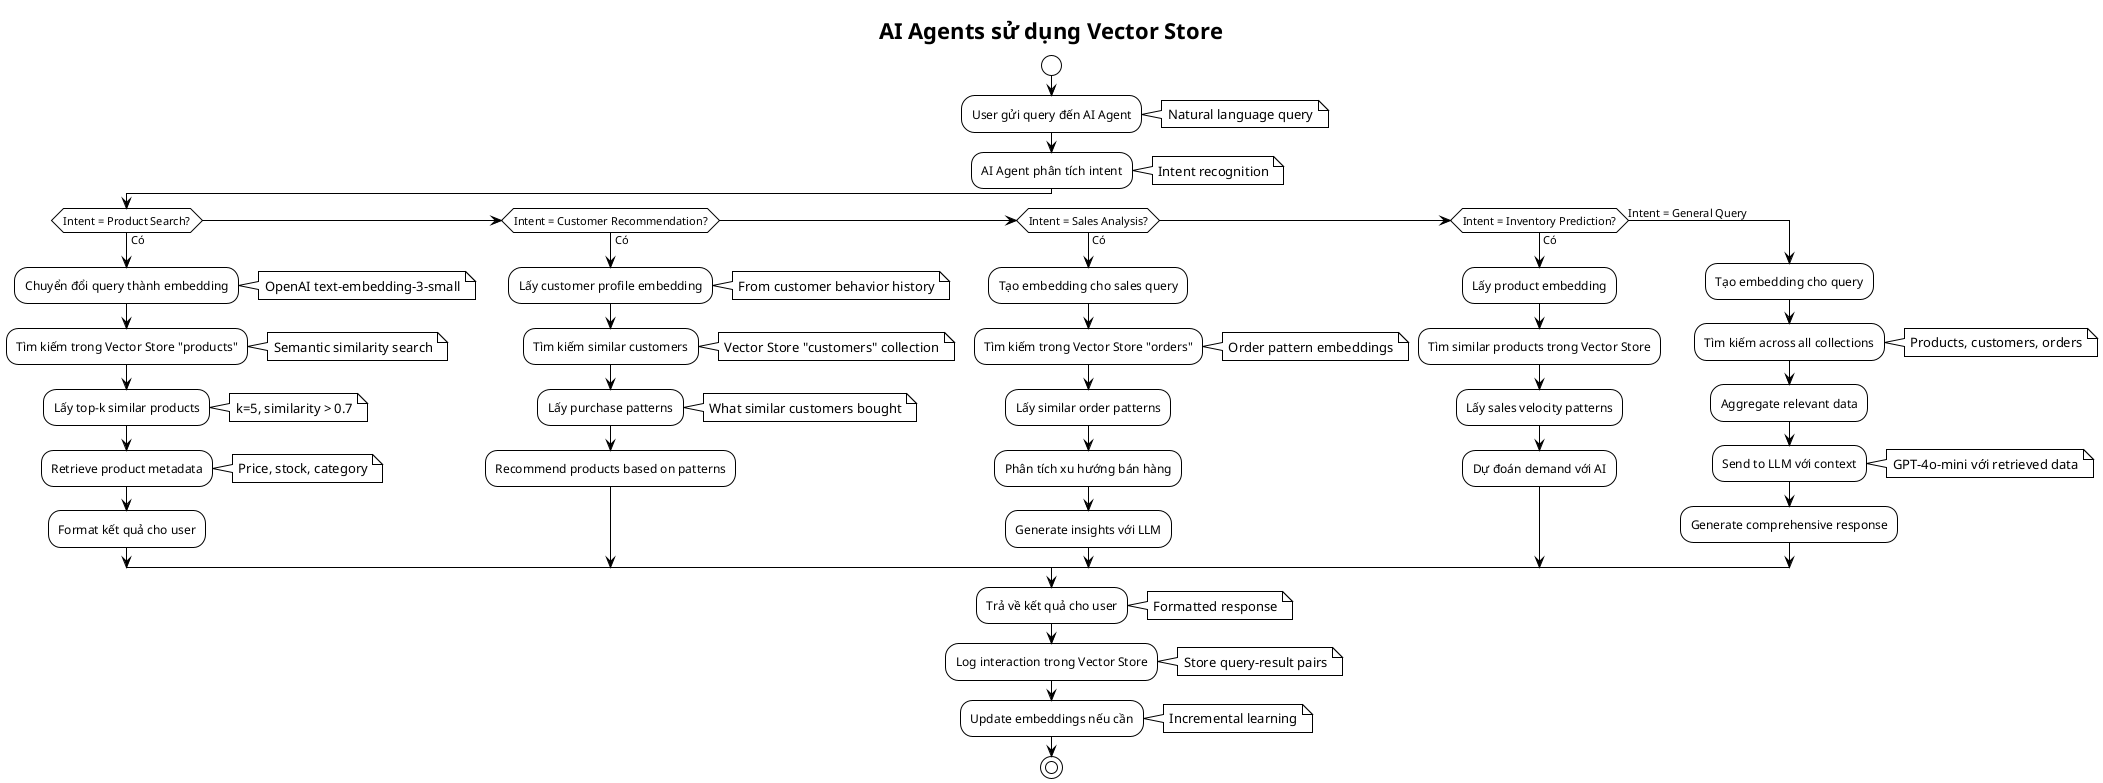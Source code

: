 @startuml AI Agents với Vector Store Flow
!theme plain
title AI Agents sử dụng Vector Store

start

:User gửi query đến AI Agent;
note right: Natural language query

:AI Agent phân tích intent;
note right: Intent recognition

if (Intent = Product Search?) then (Có)
    :Chuyển đổi query thành embedding;
    note right: OpenAI text-embedding-3-small
    
    :Tìm kiếm trong Vector Store "products";
    note right: Semantic similarity search
    
    :Lấy top-k similar products;
    note right: k=5, similarity > 0.7
    
    :Retrieve product metadata;
    note right: Price, stock, category
    
    :Format kết quả cho user;
    
elseif (Intent = Customer Recommendation?) then (Có)
    :Lấy customer profile embedding;
    note right: From customer behavior history
    
    :Tìm kiếm similar customers;
    note right: Vector Store "customers" collection
    
    :Lấy purchase patterns;
    note right: What similar customers bought
    
    :Recommend products based on patterns;
    
elseif (Intent = Sales Analysis?) then (Có)
    :Tạo embedding cho sales query;
    
    :Tìm kiếm trong Vector Store "orders";
    note right: Order pattern embeddings
    
    :Lấy similar order patterns;
    
    :Phân tích xu hướng bán hàng;
    
    :Generate insights với LLM;
    
elseif (Intent = Inventory Prediction?) then (Có)
    :Lấy product embedding;
    
    :Tìm similar products trong Vector Store;
    
    :Lấy sales velocity patterns;
    
    :Dự đoán demand với AI;
    
else (Intent = General Query)
    :Tạo embedding cho query;
    
    :Tìm kiếm across all collections;
    note right: Products, customers, orders
    
    :Aggregate relevant data;
    
    :Send to LLM với context;
    note right: GPT-4o-mini với retrieved data
    
    :Generate comprehensive response;
endif

:Trả về kết quả cho user;
note right: Formatted response

:Log interaction trong Vector Store;
note right: Store query-result pairs

:Update embeddings nếu cần;
note right: Incremental learning

stop

@enduml
